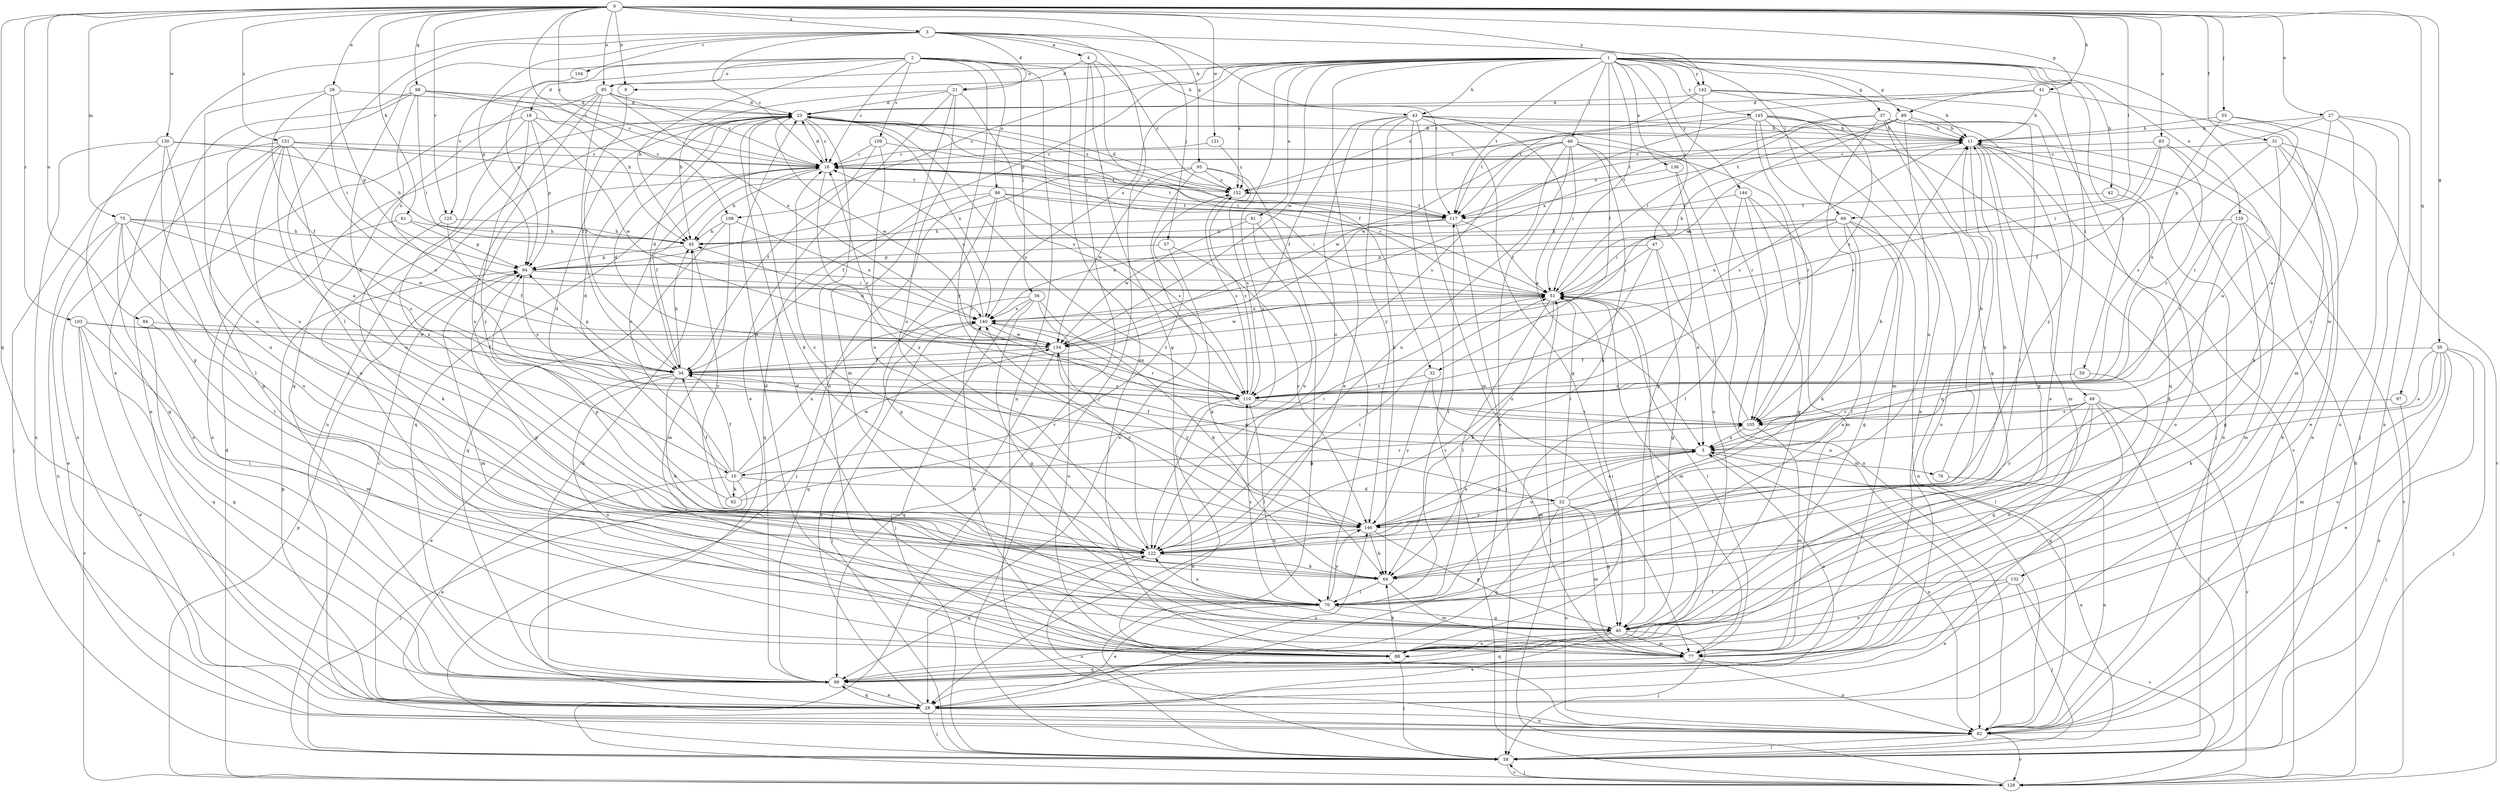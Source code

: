 strict digraph  {
0;
1;
2;
3;
4;
5;
9;
10;
11;
16;
18;
21;
22;
23;
26;
27;
28;
31;
32;
34;
35;
37;
40;
41;
42;
43;
45;
46;
47;
48;
50;
51;
55;
56;
57;
58;
61;
62;
64;
69;
70;
75;
76;
77;
81;
82;
83;
84;
85;
86;
88;
89;
94;
95;
97;
98;
99;
103;
104;
105;
108;
109;
110;
117;
122;
125;
128;
130;
131;
132;
134;
135;
136;
140;
142;
144;
145;
146;
151;
152;
0 -> 3  [label=a];
0 -> 9  [label=b];
0 -> 16  [label=c];
0 -> 26  [label=e];
0 -> 27  [label=e];
0 -> 31  [label=f];
0 -> 35  [label=g];
0 -> 41  [label=h];
0 -> 55  [label=j];
0 -> 61  [label=k];
0 -> 69  [label=l];
0 -> 75  [label=m];
0 -> 83  [label=o];
0 -> 84  [label=o];
0 -> 85  [label=o];
0 -> 89  [label=p];
0 -> 95  [label=q];
0 -> 97  [label=q];
0 -> 98  [label=q];
0 -> 99  [label=q];
0 -> 103  [label=r];
0 -> 108  [label=s];
0 -> 125  [label=v];
0 -> 130  [label=w];
0 -> 131  [label=w];
0 -> 142  [label=y];
0 -> 151  [label=z];
1 -> 9  [label=b];
1 -> 28  [label=e];
1 -> 32  [label=f];
1 -> 37  [label=g];
1 -> 42  [label=h];
1 -> 43  [label=h];
1 -> 46  [label=i];
1 -> 47  [label=i];
1 -> 48  [label=i];
1 -> 50  [label=i];
1 -> 51  [label=i];
1 -> 81  [label=n];
1 -> 85  [label=o];
1 -> 89  [label=p];
1 -> 94  [label=p];
1 -> 108  [label=s];
1 -> 117  [label=t];
1 -> 122  [label=u];
1 -> 132  [label=w];
1 -> 134  [label=w];
1 -> 135  [label=x];
1 -> 136  [label=x];
1 -> 140  [label=x];
1 -> 142  [label=y];
1 -> 144  [label=y];
1 -> 145  [label=y];
1 -> 152  [label=z];
2 -> 10  [label=b];
2 -> 16  [label=c];
2 -> 18  [label=d];
2 -> 43  [label=h];
2 -> 45  [label=h];
2 -> 56  [label=j];
2 -> 82  [label=n];
2 -> 85  [label=o];
2 -> 86  [label=o];
2 -> 88  [label=o];
2 -> 109  [label=s];
2 -> 125  [label=v];
2 -> 146  [label=y];
3 -> 4  [label=a];
3 -> 16  [label=c];
3 -> 21  [label=d];
3 -> 28  [label=e];
3 -> 57  [label=j];
3 -> 58  [label=j];
3 -> 69  [label=l];
3 -> 70  [label=l];
3 -> 94  [label=p];
3 -> 104  [label=r];
3 -> 117  [label=t];
4 -> 21  [label=d];
4 -> 32  [label=f];
4 -> 40  [label=g];
4 -> 128  [label=v];
4 -> 152  [label=z];
5 -> 10  [label=b];
5 -> 34  [label=f];
5 -> 76  [label=m];
5 -> 82  [label=n];
5 -> 122  [label=u];
5 -> 146  [label=y];
9 -> 34  [label=f];
10 -> 16  [label=c];
10 -> 22  [label=d];
10 -> 23  [label=d];
10 -> 28  [label=e];
10 -> 34  [label=f];
10 -> 58  [label=j];
10 -> 62  [label=k];
10 -> 105  [label=r];
10 -> 134  [label=w];
10 -> 140  [label=x];
11 -> 16  [label=c];
11 -> 40  [label=g];
11 -> 77  [label=m];
11 -> 82  [label=n];
11 -> 88  [label=o];
11 -> 110  [label=s];
11 -> 122  [label=u];
16 -> 23  [label=d];
16 -> 34  [label=f];
16 -> 45  [label=h];
16 -> 99  [label=q];
16 -> 117  [label=t];
16 -> 146  [label=y];
16 -> 152  [label=z];
18 -> 11  [label=b];
18 -> 28  [label=e];
18 -> 94  [label=p];
18 -> 122  [label=u];
18 -> 134  [label=w];
18 -> 146  [label=y];
21 -> 23  [label=d];
21 -> 28  [label=e];
21 -> 45  [label=h];
21 -> 77  [label=m];
21 -> 110  [label=s];
21 -> 122  [label=u];
22 -> 5  [label=a];
22 -> 11  [label=b];
22 -> 40  [label=g];
22 -> 51  [label=i];
22 -> 77  [label=m];
22 -> 82  [label=n];
22 -> 99  [label=q];
22 -> 134  [label=w];
22 -> 146  [label=y];
23 -> 11  [label=b];
23 -> 16  [label=c];
23 -> 51  [label=i];
23 -> 64  [label=k];
23 -> 82  [label=n];
23 -> 88  [label=o];
23 -> 110  [label=s];
23 -> 117  [label=t];
23 -> 134  [label=w];
23 -> 140  [label=x];
23 -> 152  [label=z];
26 -> 23  [label=d];
26 -> 34  [label=f];
26 -> 51  [label=i];
26 -> 94  [label=p];
26 -> 122  [label=u];
27 -> 5  [label=a];
27 -> 11  [label=b];
27 -> 58  [label=j];
27 -> 82  [label=n];
27 -> 94  [label=p];
27 -> 146  [label=y];
28 -> 58  [label=j];
28 -> 82  [label=n];
28 -> 94  [label=p];
28 -> 99  [label=q];
28 -> 140  [label=x];
28 -> 146  [label=y];
31 -> 16  [label=c];
31 -> 28  [label=e];
31 -> 64  [label=k];
31 -> 82  [label=n];
31 -> 110  [label=s];
31 -> 128  [label=v];
32 -> 77  [label=m];
32 -> 110  [label=s];
32 -> 146  [label=y];
34 -> 23  [label=d];
34 -> 28  [label=e];
34 -> 45  [label=h];
34 -> 64  [label=k];
34 -> 88  [label=o];
34 -> 94  [label=p];
34 -> 110  [label=s];
35 -> 5  [label=a];
35 -> 28  [label=e];
35 -> 34  [label=f];
35 -> 58  [label=j];
35 -> 64  [label=k];
35 -> 77  [label=m];
35 -> 82  [label=n];
35 -> 88  [label=o];
37 -> 11  [label=b];
37 -> 40  [label=g];
37 -> 51  [label=i];
37 -> 99  [label=q];
37 -> 105  [label=r];
37 -> 117  [label=t];
37 -> 128  [label=v];
40 -> 28  [label=e];
40 -> 58  [label=j];
40 -> 77  [label=m];
40 -> 88  [label=o];
40 -> 99  [label=q];
41 -> 11  [label=b];
41 -> 23  [label=d];
41 -> 77  [label=m];
41 -> 152  [label=z];
42 -> 88  [label=o];
42 -> 117  [label=t];
43 -> 5  [label=a];
43 -> 11  [label=b];
43 -> 34  [label=f];
43 -> 40  [label=g];
43 -> 64  [label=k];
43 -> 77  [label=m];
43 -> 105  [label=r];
43 -> 122  [label=u];
43 -> 128  [label=v];
43 -> 146  [label=y];
45 -> 94  [label=p];
45 -> 146  [label=y];
46 -> 16  [label=c];
46 -> 28  [label=e];
46 -> 40  [label=g];
46 -> 51  [label=i];
46 -> 64  [label=k];
46 -> 105  [label=r];
46 -> 110  [label=s];
46 -> 122  [label=u];
46 -> 134  [label=w];
47 -> 5  [label=a];
47 -> 40  [label=g];
47 -> 51  [label=i];
47 -> 94  [label=p];
47 -> 122  [label=u];
48 -> 5  [label=a];
48 -> 40  [label=g];
48 -> 58  [label=j];
48 -> 70  [label=l];
48 -> 99  [label=q];
48 -> 105  [label=r];
48 -> 128  [label=v];
48 -> 146  [label=y];
50 -> 88  [label=o];
50 -> 110  [label=s];
51 -> 11  [label=b];
51 -> 16  [label=c];
51 -> 64  [label=k];
51 -> 70  [label=l];
51 -> 77  [label=m];
51 -> 88  [label=o];
51 -> 134  [label=w];
51 -> 140  [label=x];
55 -> 11  [label=b];
55 -> 82  [label=n];
55 -> 105  [label=r];
55 -> 110  [label=s];
56 -> 40  [label=g];
56 -> 58  [label=j];
56 -> 64  [label=k];
56 -> 88  [label=o];
56 -> 99  [label=q];
56 -> 140  [label=x];
57 -> 64  [label=k];
57 -> 94  [label=p];
57 -> 146  [label=y];
58 -> 5  [label=a];
58 -> 16  [label=c];
58 -> 122  [label=u];
58 -> 128  [label=v];
61 -> 45  [label=h];
61 -> 88  [label=o];
61 -> 94  [label=p];
62 -> 23  [label=d];
62 -> 34  [label=f];
62 -> 51  [label=i];
62 -> 152  [label=z];
64 -> 70  [label=l];
64 -> 77  [label=m];
69 -> 40  [label=g];
69 -> 45  [label=h];
69 -> 51  [label=i];
69 -> 64  [label=k];
69 -> 70  [label=l];
69 -> 82  [label=n];
69 -> 140  [label=x];
70 -> 28  [label=e];
70 -> 40  [label=g];
70 -> 94  [label=p];
70 -> 110  [label=s];
70 -> 117  [label=t];
70 -> 122  [label=u];
70 -> 146  [label=y];
75 -> 28  [label=e];
75 -> 45  [label=h];
75 -> 70  [label=l];
75 -> 82  [label=n];
75 -> 88  [label=o];
75 -> 110  [label=s];
75 -> 122  [label=u];
75 -> 134  [label=w];
76 -> 11  [label=b];
76 -> 82  [label=n];
77 -> 23  [label=d];
77 -> 51  [label=i];
77 -> 82  [label=n];
77 -> 99  [label=q];
81 -> 45  [label=h];
81 -> 70  [label=l];
81 -> 122  [label=u];
81 -> 134  [label=w];
82 -> 11  [label=b];
82 -> 58  [label=j];
82 -> 128  [label=v];
83 -> 5  [label=a];
83 -> 16  [label=c];
83 -> 34  [label=f];
83 -> 51  [label=i];
83 -> 105  [label=r];
84 -> 77  [label=m];
84 -> 99  [label=q];
84 -> 134  [label=w];
85 -> 16  [label=c];
85 -> 23  [label=d];
85 -> 34  [label=f];
85 -> 88  [label=o];
85 -> 99  [label=q];
85 -> 122  [label=u];
85 -> 140  [label=x];
86 -> 40  [label=g];
86 -> 51  [label=i];
86 -> 58  [label=j];
86 -> 99  [label=q];
86 -> 105  [label=r];
86 -> 110  [label=s];
86 -> 117  [label=t];
88 -> 23  [label=d];
88 -> 51  [label=i];
88 -> 58  [label=j];
88 -> 64  [label=k];
88 -> 140  [label=x];
89 -> 11  [label=b];
89 -> 70  [label=l];
89 -> 117  [label=t];
89 -> 122  [label=u];
89 -> 134  [label=w];
89 -> 146  [label=y];
89 -> 152  [label=z];
94 -> 51  [label=i];
94 -> 77  [label=m];
94 -> 110  [label=s];
95 -> 28  [label=e];
95 -> 34  [label=f];
95 -> 58  [label=j];
95 -> 110  [label=s];
95 -> 134  [label=w];
95 -> 152  [label=z];
97 -> 58  [label=j];
97 -> 105  [label=r];
98 -> 16  [label=c];
98 -> 23  [label=d];
98 -> 40  [label=g];
98 -> 45  [label=h];
98 -> 51  [label=i];
98 -> 122  [label=u];
98 -> 140  [label=x];
99 -> 5  [label=a];
99 -> 28  [label=e];
99 -> 45  [label=h];
103 -> 28  [label=e];
103 -> 34  [label=f];
103 -> 70  [label=l];
103 -> 99  [label=q];
103 -> 128  [label=v];
103 -> 134  [label=w];
104 -> 94  [label=p];
105 -> 5  [label=a];
105 -> 51  [label=i];
105 -> 77  [label=m];
108 -> 45  [label=h];
108 -> 77  [label=m];
108 -> 99  [label=q];
108 -> 140  [label=x];
109 -> 16  [label=c];
109 -> 34  [label=f];
109 -> 117  [label=t];
109 -> 122  [label=u];
110 -> 16  [label=c];
110 -> 23  [label=d];
110 -> 70  [label=l];
110 -> 82  [label=n];
110 -> 105  [label=r];
110 -> 140  [label=x];
110 -> 152  [label=z];
117 -> 45  [label=h];
117 -> 51  [label=i];
117 -> 58  [label=j];
117 -> 140  [label=x];
122 -> 11  [label=b];
122 -> 51  [label=i];
122 -> 64  [label=k];
122 -> 94  [label=p];
122 -> 99  [label=q];
122 -> 140  [label=x];
125 -> 34  [label=f];
125 -> 45  [label=h];
125 -> 64  [label=k];
128 -> 11  [label=b];
128 -> 23  [label=d];
128 -> 51  [label=i];
128 -> 58  [label=j];
128 -> 94  [label=p];
130 -> 16  [label=c];
130 -> 45  [label=h];
130 -> 70  [label=l];
130 -> 82  [label=n];
130 -> 99  [label=q];
130 -> 122  [label=u];
131 -> 16  [label=c];
131 -> 152  [label=z];
132 -> 28  [label=e];
132 -> 58  [label=j];
132 -> 70  [label=l];
132 -> 88  [label=o];
132 -> 128  [label=v];
134 -> 34  [label=f];
134 -> 45  [label=h];
134 -> 99  [label=q];
134 -> 146  [label=y];
135 -> 40  [label=g];
135 -> 45  [label=h];
135 -> 64  [label=k];
135 -> 77  [label=m];
135 -> 110  [label=s];
135 -> 128  [label=v];
136 -> 82  [label=n];
136 -> 88  [label=o];
136 -> 152  [label=z];
140 -> 16  [label=c];
140 -> 58  [label=j];
140 -> 105  [label=r];
140 -> 134  [label=w];
142 -> 11  [label=b];
142 -> 23  [label=d];
142 -> 99  [label=q];
142 -> 110  [label=s];
142 -> 117  [label=t];
142 -> 140  [label=x];
144 -> 40  [label=g];
144 -> 70  [label=l];
144 -> 77  [label=m];
144 -> 82  [label=n];
144 -> 117  [label=t];
145 -> 11  [label=b];
145 -> 28  [label=e];
145 -> 58  [label=j];
145 -> 77  [label=m];
145 -> 82  [label=n];
145 -> 105  [label=r];
145 -> 117  [label=t];
145 -> 134  [label=w];
146 -> 5  [label=a];
146 -> 16  [label=c];
146 -> 40  [label=g];
146 -> 64  [label=k];
146 -> 122  [label=u];
151 -> 5  [label=a];
151 -> 16  [label=c];
151 -> 40  [label=g];
151 -> 58  [label=j];
151 -> 70  [label=l];
151 -> 82  [label=n];
151 -> 110  [label=s];
151 -> 117  [label=t];
151 -> 122  [label=u];
152 -> 16  [label=c];
152 -> 23  [label=d];
152 -> 110  [label=s];
152 -> 117  [label=t];
}
